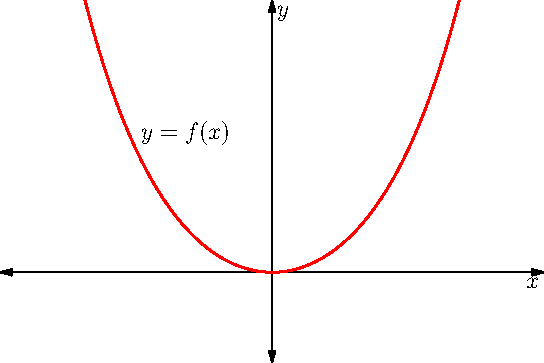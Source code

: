import graph;
settings.tex="pdflatex";
texpreamble("\usepackage{physics}");

size(10cm);
//currentlight.background = white;

// Catenary curve parameter
real a = 2;

// Plot window
real xmin = -6, xmax = 6;
real ymin = -2, ymax = 6;
limits((xmin,ymin),(xmax,ymax),Crop);
unitsize(0.8cm);

// Axes with ticks
draw((xmin,0)--(xmax,0), Arrows(6bp)); // x-axis
label("$x$", (xmax, 0), SW);
draw((0,ymin)--(0,ymax), Arrows(6bp)); // y-axis
label("$y$", (0, ymax), SE);

// Catenary curve
real f(real x) { return a * cosh(x/a) - a; }

// Draw curve
guide g = graph(f, xmin, xmax);
draw(g, red+linewidth(1));
clip(box((xmin, ymin), (xmax, ymax)));

// Differential triangle
real x0 = 2.5;
real h = 0.6;
pair P = (x0, f(x0));
pair Q = (x0+h, f(x0+h));
pair H = (x0+h, f(x0));
//draw(graph(f, x0, x0+h), blue+linewidth(1));
//label("$\dd{s}$", midpoint(P--Q), WNW);
//draw(P--H, blue+1bp);
//label("$\dd{x}$", midpoint(P--H), S);
//draw(H--Q, blue+1bp);
//label("$\dd{y}$", midpoint(H--Q), E);

// Label
label("$y = f(x)$", (-3, f(-3)), NE);
